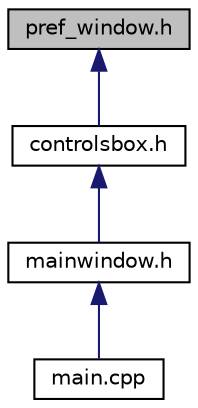 digraph "pref_window.h"
{
  edge [fontname="Helvetica",fontsize="10",labelfontname="Helvetica",labelfontsize="10"];
  node [fontname="Helvetica",fontsize="10",shape=record];
  Node1 [label="pref_window.h",height=0.2,width=0.4,color="black", fillcolor="grey75", style="filled", fontcolor="black"];
  Node1 -> Node2 [dir="back",color="midnightblue",fontsize="10",style="solid"];
  Node2 [label="controlsbox.h",height=0.2,width=0.4,color="black", fillcolor="white", style="filled",URL="$controlsbox_8h.html",tooltip="Widget which contains the GUI elements common to several or all plotting widgets. ..."];
  Node2 -> Node3 [dir="back",color="midnightblue",fontsize="10",style="solid"];
  Node3 [label="mainwindow.h",height=0.2,width=0.4,color="black", fillcolor="white", style="filled",URL="$mainwindow_8h.html",tooltip="The main viewing window for Live View. "];
  Node3 -> Node4 [dir="back",color="midnightblue",fontsize="10",style="solid"];
  Node4 [label="main.cpp",height=0.2,width=0.4,color="black", fillcolor="white", style="filled",URL="$main_8cpp.html"];
}
